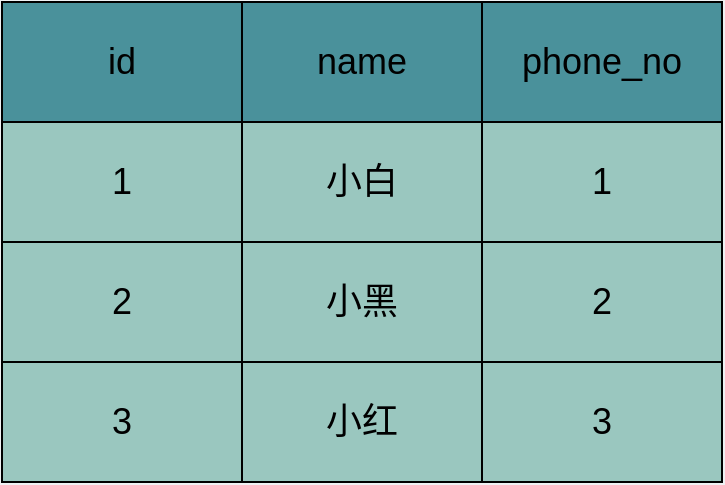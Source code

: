 <mxfile version="17.4.2" type="github"><diagram id="3228e29e-7158-1315-38df-8450db1d8a1d" name="Page-1"><mxGraphModel dx="621" dy="-201" grid="0" gridSize="10" guides="1" tooltips="1" connect="1" arrows="1" fold="1" page="1" pageScale="1" pageWidth="600" pageHeight="300" background="#EFF1F3" math="0" shadow="0"><root><mxCell id="0"/><mxCell id="1" parent="0"/><mxCell id="OGBjxk_xHfaE1EplLFuK-23" value="1" style="rounded=0;whiteSpace=wrap;html=1;fillColor=#9AC7BF;gradientColor=none;fontSize=18;" parent="1" vertex="1"><mxGeometry x="120" y="990" width="120" height="60" as="geometry"/></mxCell><mxCell id="OGBjxk_xHfaE1EplLFuK-24" value="小白" style="rounded=0;whiteSpace=wrap;html=1;fillColor=#9AC7BF;gradientColor=none;fontSize=18;" parent="1" vertex="1"><mxGeometry x="240" y="990" width="120" height="60" as="geometry"/></mxCell><mxCell id="OGBjxk_xHfaE1EplLFuK-25" value="&lt;span style=&quot;font-size: 18px&quot;&gt;1&lt;/span&gt;" style="rounded=0;whiteSpace=wrap;html=1;fillColor=#9AC7BF;gradientColor=none;fontSize=18;" parent="1" vertex="1"><mxGeometry x="360" y="990" width="120" height="60" as="geometry"/></mxCell><mxCell id="OGBjxk_xHfaE1EplLFuK-26" value="2" style="rounded=0;whiteSpace=wrap;html=1;fillColor=#9AC7BF;gradientColor=none;fontSize=18;" parent="1" vertex="1"><mxGeometry x="120" y="1050" width="120" height="60" as="geometry"/></mxCell><mxCell id="OGBjxk_xHfaE1EplLFuK-27" value="小黑" style="rounded=0;whiteSpace=wrap;html=1;fillColor=#9AC7BF;gradientColor=none;fontSize=18;" parent="1" vertex="1"><mxGeometry x="240" y="1050" width="120" height="60" as="geometry"/></mxCell><mxCell id="OGBjxk_xHfaE1EplLFuK-28" value="&lt;span style=&quot;font-size: 18px&quot;&gt;2&lt;/span&gt;" style="rounded=0;whiteSpace=wrap;html=1;fillColor=#9AC7BF;gradientColor=none;fontSize=18;" parent="1" vertex="1"><mxGeometry x="360" y="1050" width="120" height="60" as="geometry"/></mxCell><mxCell id="OGBjxk_xHfaE1EplLFuK-29" value="id" style="rounded=0;whiteSpace=wrap;html=1;fillColor=#4A919B;gradientColor=none;fontSize=18;" parent="1" vertex="1"><mxGeometry x="120" y="930" width="120" height="60" as="geometry"/></mxCell><mxCell id="OGBjxk_xHfaE1EplLFuK-30" value="name" style="rounded=0;whiteSpace=wrap;html=1;fillColor=#4A919B;gradientColor=none;fontSize=18;" parent="1" vertex="1"><mxGeometry x="240" y="930" width="120" height="60" as="geometry"/></mxCell><mxCell id="OGBjxk_xHfaE1EplLFuK-31" value="&lt;span style=&quot;font-size: 18px&quot;&gt;phone_no&lt;/span&gt;" style="rounded=0;whiteSpace=wrap;html=1;fillColor=#4A919B;gradientColor=none;fontSize=18;" parent="1" vertex="1"><mxGeometry x="360" y="930" width="120" height="60" as="geometry"/></mxCell><mxCell id="GKvqfsDIL1xfIGr8kIaB-1" value="3" style="rounded=0;whiteSpace=wrap;html=1;fillColor=#9AC7BF;gradientColor=none;fontSize=18;" parent="1" vertex="1"><mxGeometry x="120" y="1110" width="120" height="60" as="geometry"/></mxCell><mxCell id="GKvqfsDIL1xfIGr8kIaB-2" value="小红" style="rounded=0;whiteSpace=wrap;html=1;fillColor=#9AC7BF;gradientColor=none;fontSize=18;" parent="1" vertex="1"><mxGeometry x="240" y="1110" width="120" height="60" as="geometry"/></mxCell><mxCell id="GKvqfsDIL1xfIGr8kIaB-3" value="&lt;span style=&quot;font-size: 18px&quot;&gt;3&lt;/span&gt;" style="rounded=0;whiteSpace=wrap;html=1;fillColor=#9AC7BF;gradientColor=none;fontSize=18;" parent="1" vertex="1"><mxGeometry x="360" y="1110" width="120" height="60" as="geometry"/></mxCell></root></mxGraphModel></diagram></mxfile>
